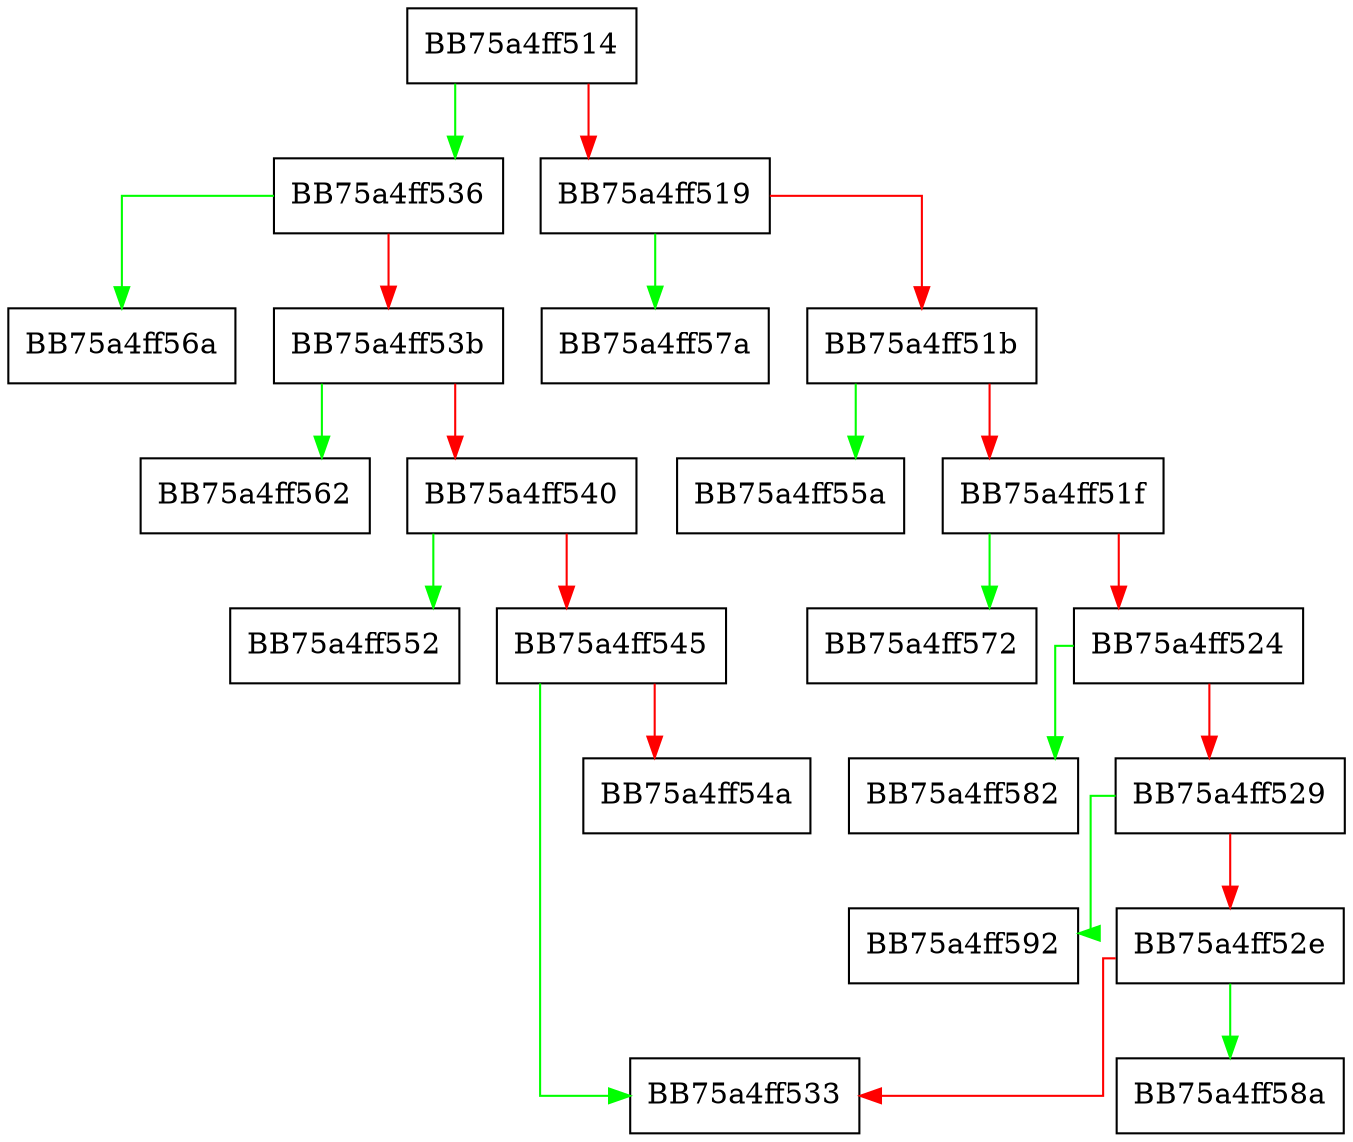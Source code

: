 digraph DnIdToString {
  node [shape="box"];
  graph [splines=ortho];
  BB75a4ff514 -> BB75a4ff536 [color="green"];
  BB75a4ff514 -> BB75a4ff519 [color="red"];
  BB75a4ff519 -> BB75a4ff57a [color="green"];
  BB75a4ff519 -> BB75a4ff51b [color="red"];
  BB75a4ff51b -> BB75a4ff55a [color="green"];
  BB75a4ff51b -> BB75a4ff51f [color="red"];
  BB75a4ff51f -> BB75a4ff572 [color="green"];
  BB75a4ff51f -> BB75a4ff524 [color="red"];
  BB75a4ff524 -> BB75a4ff582 [color="green"];
  BB75a4ff524 -> BB75a4ff529 [color="red"];
  BB75a4ff529 -> BB75a4ff592 [color="green"];
  BB75a4ff529 -> BB75a4ff52e [color="red"];
  BB75a4ff52e -> BB75a4ff58a [color="green"];
  BB75a4ff52e -> BB75a4ff533 [color="red"];
  BB75a4ff536 -> BB75a4ff56a [color="green"];
  BB75a4ff536 -> BB75a4ff53b [color="red"];
  BB75a4ff53b -> BB75a4ff562 [color="green"];
  BB75a4ff53b -> BB75a4ff540 [color="red"];
  BB75a4ff540 -> BB75a4ff552 [color="green"];
  BB75a4ff540 -> BB75a4ff545 [color="red"];
  BB75a4ff545 -> BB75a4ff533 [color="green"];
  BB75a4ff545 -> BB75a4ff54a [color="red"];
}